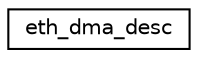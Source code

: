 digraph "Graphical Class Hierarchy"
{
 // LATEX_PDF_SIZE
  edge [fontname="Helvetica",fontsize="10",labelfontname="Helvetica",labelfontsize="10"];
  node [fontname="Helvetica",fontsize="10",shape=record];
  rankdir="LR";
  Node0 [label="eth_dma_desc",height=0.2,width=0.4,color="black", fillcolor="white", style="filled",URL="$structeth__dma__desc.html",tooltip="Layout of enhanced RX/TX DMA descriptor."];
}
